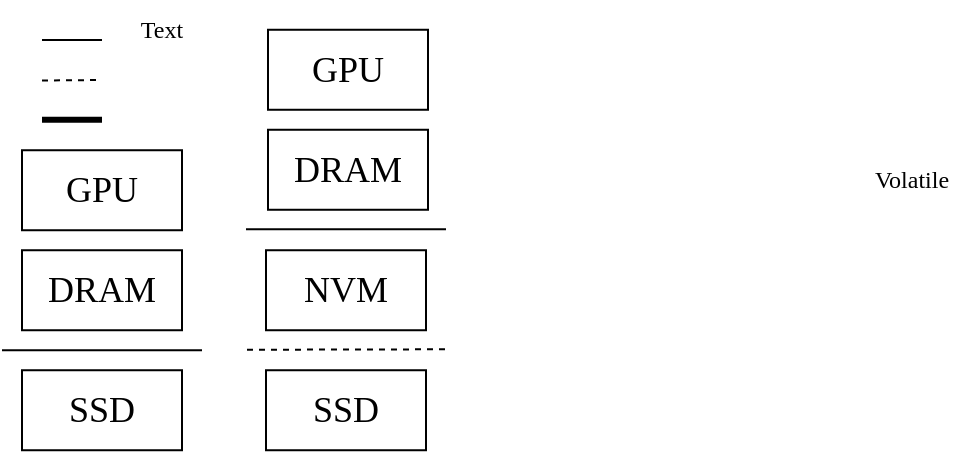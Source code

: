 <mxfile version="24.2.8" type="github">
  <diagram name="第 1 页" id="uAyjdqbHVxO7iasdIEQN">
    <mxGraphModel dx="477" dy="275" grid="1" gridSize="10" guides="1" tooltips="1" connect="1" arrows="1" fold="1" page="1" pageScale="1" pageWidth="827" pageHeight="1169" math="0" shadow="0">
      <root>
        <mxCell id="0" />
        <mxCell id="1" parent="0" />
        <mxCell id="S7OevWP9PczpmDWNFOSD-1" value="&lt;font style=&quot;font-size: 18px;&quot; face=&quot;Times New Roman&quot;&gt;GPU&lt;/font&gt;" style="rounded=0;whiteSpace=wrap;html=1;" vertex="1" parent="1">
          <mxGeometry x="200" y="105.12" width="80" height="40" as="geometry" />
        </mxCell>
        <mxCell id="S7OevWP9PczpmDWNFOSD-2" value="&lt;font face=&quot;Times New Roman&quot; style=&quot;font-size: 18px;&quot;&gt;DRAM&lt;/font&gt;" style="rounded=0;whiteSpace=wrap;html=1;strokeColor=default;align=center;verticalAlign=middle;fontFamily=Helvetica;fontSize=12;fontColor=default;fillColor=default;" vertex="1" parent="1">
          <mxGeometry x="200" y="155.12" width="80" height="40" as="geometry" />
        </mxCell>
        <mxCell id="S7OevWP9PczpmDWNFOSD-3" value="" style="endArrow=none;html=1;rounded=0;" edge="1" parent="1">
          <mxGeometry width="50" height="50" relative="1" as="geometry">
            <mxPoint x="190" y="205.12" as="sourcePoint" />
            <mxPoint x="290" y="205.12" as="targetPoint" />
          </mxGeometry>
        </mxCell>
        <mxCell id="S7OevWP9PczpmDWNFOSD-4" value="&lt;font style=&quot;font-size: 18px;&quot; face=&quot;Times New Roman&quot;&gt;SSD&lt;/font&gt;" style="rounded=0;whiteSpace=wrap;html=1;" vertex="1" parent="1">
          <mxGeometry x="200" y="215.12" width="80" height="40" as="geometry" />
        </mxCell>
        <mxCell id="S7OevWP9PczpmDWNFOSD-5" value="&lt;font style=&quot;font-size: 18px;&quot; face=&quot;Times New Roman&quot;&gt;GPU&lt;/font&gt;" style="rounded=0;whiteSpace=wrap;html=1;" vertex="1" parent="1">
          <mxGeometry x="323" y="44.88" width="80" height="40" as="geometry" />
        </mxCell>
        <mxCell id="S7OevWP9PczpmDWNFOSD-6" value="&lt;font face=&quot;Times New Roman&quot; style=&quot;font-size: 18px;&quot;&gt;DRAM&lt;/font&gt;" style="rounded=0;whiteSpace=wrap;html=1;strokeColor=default;align=center;verticalAlign=middle;fontFamily=Helvetica;fontSize=12;fontColor=default;fillColor=default;" vertex="1" parent="1">
          <mxGeometry x="323" y="94.88" width="80" height="40" as="geometry" />
        </mxCell>
        <mxCell id="S7OevWP9PczpmDWNFOSD-8" value="&lt;font style=&quot;font-size: 18px;&quot; face=&quot;Times New Roman&quot;&gt;SSD&lt;/font&gt;" style="rounded=0;whiteSpace=wrap;html=1;" vertex="1" parent="1">
          <mxGeometry x="322" y="215.12" width="80" height="40" as="geometry" />
        </mxCell>
        <mxCell id="S7OevWP9PczpmDWNFOSD-10" value="" style="endArrow=none;html=1;rounded=0;dashed=1;" edge="1" parent="1" source="S7OevWP9PczpmDWNFOSD-9">
          <mxGeometry width="50" height="50" relative="1" as="geometry">
            <mxPoint x="363" y="125.12" as="sourcePoint" />
            <mxPoint x="363" y="185.12" as="targetPoint" />
          </mxGeometry>
        </mxCell>
        <mxCell id="S7OevWP9PczpmDWNFOSD-16" value="&lt;div&gt;&lt;font face=&quot;Times New Roman&quot;&gt;Volatile&lt;/font&gt;&lt;/div&gt;" style="text;html=1;align=center;verticalAlign=middle;whiteSpace=wrap;rounded=0;" vertex="1" parent="1">
          <mxGeometry x="620" y="110" width="50" height="20" as="geometry" />
        </mxCell>
        <mxCell id="S7OevWP9PczpmDWNFOSD-23" value="" style="endArrow=none;html=1;rounded=0;dashed=1;" edge="1" parent="1">
          <mxGeometry width="50" height="50" relative="1" as="geometry">
            <mxPoint x="312.5" y="204.88" as="sourcePoint" />
            <mxPoint x="413.5" y="204.64" as="targetPoint" />
          </mxGeometry>
        </mxCell>
        <mxCell id="S7OevWP9PczpmDWNFOSD-9" value="&lt;font style=&quot;font-size: 18px;&quot; face=&quot;Times New Roman&quot;&gt;NVM&lt;/font&gt;" style="rounded=0;whiteSpace=wrap;html=1;" vertex="1" parent="1">
          <mxGeometry x="322" y="155.12" width="80" height="40" as="geometry" />
        </mxCell>
        <mxCell id="S7OevWP9PczpmDWNFOSD-24" value="" style="endArrow=none;html=1;rounded=0;" edge="1" parent="1">
          <mxGeometry width="50" height="50" relative="1" as="geometry">
            <mxPoint x="312" y="144.64" as="sourcePoint" />
            <mxPoint x="412" y="144.64" as="targetPoint" />
          </mxGeometry>
        </mxCell>
        <mxCell id="S7OevWP9PczpmDWNFOSD-25" value="" style="endArrow=none;html=1;rounded=0;" edge="1" parent="1">
          <mxGeometry width="50" height="50" relative="1" as="geometry">
            <mxPoint x="210" y="50.0" as="sourcePoint" />
            <mxPoint x="240" y="50" as="targetPoint" />
          </mxGeometry>
        </mxCell>
        <mxCell id="S7OevWP9PczpmDWNFOSD-26" value="" style="endArrow=none;html=1;rounded=0;dashed=1;" edge="1" parent="1">
          <mxGeometry width="50" height="50" relative="1" as="geometry">
            <mxPoint x="210" y="70.24" as="sourcePoint" />
            <mxPoint x="240" y="70" as="targetPoint" />
          </mxGeometry>
        </mxCell>
        <mxCell id="S7OevWP9PczpmDWNFOSD-27" value="&lt;font face=&quot;Times New Roman&quot;&gt;Text&lt;/font&gt;" style="text;html=1;align=center;verticalAlign=middle;whiteSpace=wrap;rounded=0;" vertex="1" parent="1">
          <mxGeometry x="240" y="30" width="60" height="30" as="geometry" />
        </mxCell>
        <mxCell id="S7OevWP9PczpmDWNFOSD-28" value="" style="endArrow=none;html=1;rounded=0;strokeWidth=3;" edge="1" parent="1">
          <mxGeometry width="50" height="50" relative="1" as="geometry">
            <mxPoint x="210" y="89.88" as="sourcePoint" />
            <mxPoint x="240" y="89.88" as="targetPoint" />
          </mxGeometry>
        </mxCell>
      </root>
    </mxGraphModel>
  </diagram>
</mxfile>
